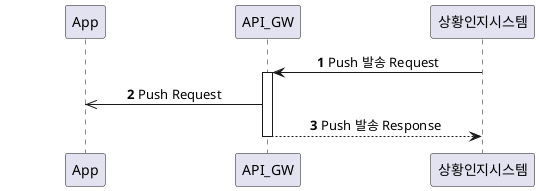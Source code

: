@startuml
autonumber
skinparam SequenceMessageAlign center
skinparam ParticipantPadding 60
participant App
participant API_GW
participant 상황인지시스템

상황인지시스템 -> API_GW : Push 발송 Request
activate API_GW
API_GW ->> App : Push Request
API_GW --> 상황인지시스템 : Push 발송 Response
deactivate API_GW

@enduml